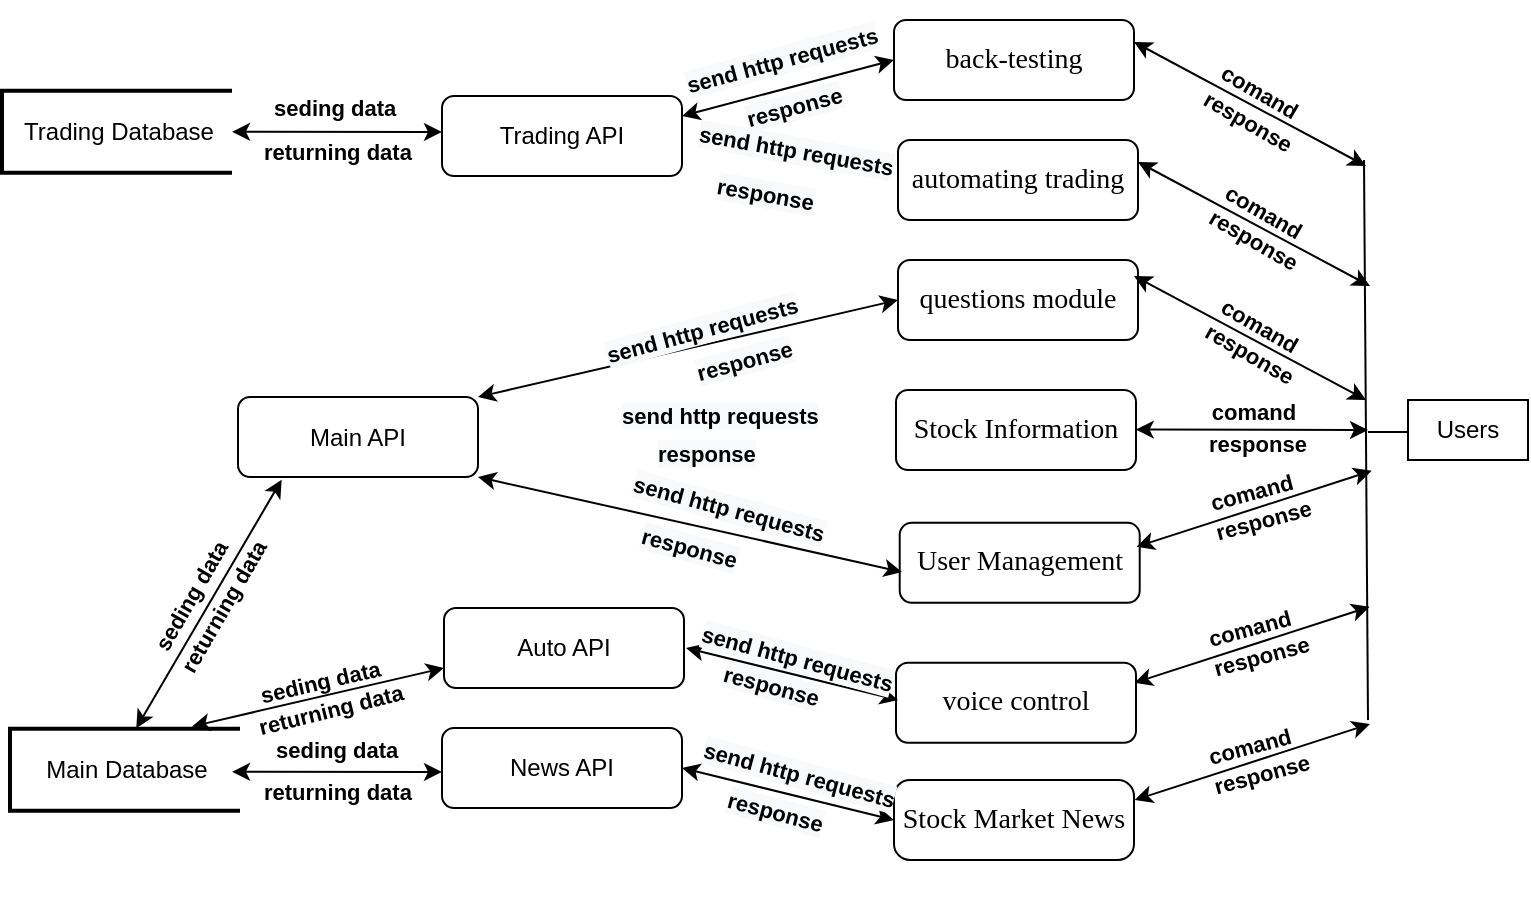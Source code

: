 <mxfile version="18.1.2" type="github">
  <diagram id="C5RBs43oDa-KdzZeNtuy" name="Page-1">
    <mxGraphModel dx="1550" dy="407" grid="1" gridSize="10" guides="1" tooltips="1" connect="1" arrows="1" fold="1" page="1" pageScale="1" pageWidth="827" pageHeight="1169" math="0" shadow="0">
      <root>
        <mxCell id="WIyWlLk6GJQsqaUBKTNV-0" />
        <mxCell id="WIyWlLk6GJQsqaUBKTNV-1" parent="WIyWlLk6GJQsqaUBKTNV-0" />
        <mxCell id="wvQzWiMlblMlw7H_hbkp-0" value="Users" style="rounded=0;whiteSpace=wrap;html=1;" parent="WIyWlLk6GJQsqaUBKTNV-1" vertex="1">
          <mxGeometry x="703" y="304" width="60" height="30" as="geometry" />
        </mxCell>
        <mxCell id="wvQzWiMlblMlw7H_hbkp-1" value="" style="endArrow=none;html=1;rounded=0;entryX=0;entryY=0.5;entryDx=0;entryDy=0;" parent="WIyWlLk6GJQsqaUBKTNV-1" edge="1">
          <mxGeometry width="50" height="50" relative="1" as="geometry">
            <mxPoint x="683" y="320" as="sourcePoint" />
            <mxPoint x="703" y="320" as="targetPoint" />
          </mxGeometry>
        </mxCell>
        <mxCell id="wvQzWiMlblMlw7H_hbkp-2" value="" style="endArrow=none;html=1;rounded=0;" parent="WIyWlLk6GJQsqaUBKTNV-1" edge="1">
          <mxGeometry width="50" height="50" relative="1" as="geometry">
            <mxPoint x="683" y="464" as="sourcePoint" />
            <mxPoint x="681" y="184" as="targetPoint" />
          </mxGeometry>
        </mxCell>
        <mxCell id="wvQzWiMlblMlw7H_hbkp-4" value="&lt;p class=&quot;MsoNormal&quot;&gt;&lt;span style=&quot;font-family: &amp;#34;times new roman&amp;#34; ; font-size: 10.5pt&quot;&gt;Stock Market News&lt;/span&gt;&lt;/p&gt;" style="rounded=1;whiteSpace=wrap;html=1;fontSize=12;glass=0;strokeWidth=1;shadow=0;arcSize=20;" parent="WIyWlLk6GJQsqaUBKTNV-1" vertex="1">
          <mxGeometry x="446" y="494" width="120" height="40" as="geometry" />
        </mxCell>
        <mxCell id="wvQzWiMlblMlw7H_hbkp-5" value="&lt;p class=&quot;MsoNormal&quot;&gt;&lt;span style=&quot;font-family: &amp;#34;times new roman&amp;#34; ; font-size: 10.5pt&quot;&gt;User &lt;/span&gt;&lt;span style=&quot;font-family: &amp;#34;times new roman&amp;#34; ; font-size: 10.5pt&quot;&gt;M&lt;/span&gt;&lt;span style=&quot;font-family: &amp;#34;times new roman&amp;#34; ; font-size: 10.5pt&quot;&gt;anagement&lt;/span&gt;&lt;/p&gt;" style="rounded=1;whiteSpace=wrap;html=1;fontSize=12;glass=0;strokeWidth=1;shadow=0;" parent="WIyWlLk6GJQsqaUBKTNV-1" vertex="1">
          <mxGeometry x="448.85" y="365.42" width="120" height="40" as="geometry" />
        </mxCell>
        <mxCell id="wvQzWiMlblMlw7H_hbkp-6" value="&lt;p class=&quot;MsoNormal&quot;&gt;&lt;span style=&quot;font-family: &amp;#34;times new roman&amp;#34; ; font-size: 10.5pt&quot;&gt;Stock&amp;nbsp;&lt;/span&gt;&lt;span style=&quot;font-family: &amp;#34;times new roman&amp;#34; ; font-size: 10.5pt&quot;&gt;I&lt;/span&gt;&lt;span style=&quot;font-family: &amp;#34;times new roman&amp;#34; ; font-size: 10.5pt&quot;&gt;nformation&lt;/span&gt;&lt;br&gt;&lt;/p&gt;" style="rounded=1;whiteSpace=wrap;html=1;fontSize=12;glass=0;strokeWidth=1;shadow=0;" parent="WIyWlLk6GJQsqaUBKTNV-1" vertex="1">
          <mxGeometry x="447" y="299" width="120" height="40" as="geometry" />
        </mxCell>
        <mxCell id="wvQzWiMlblMlw7H_hbkp-9" value="&lt;p class=&quot;MsoNormal&quot;&gt;&lt;font face=&quot;times new roman&quot;&gt;&lt;span style=&quot;font-size: 14px&quot;&gt;voice control&lt;/span&gt;&lt;/font&gt;&lt;/p&gt;" style="rounded=1;whiteSpace=wrap;html=1;fontSize=12;glass=0;strokeWidth=1;shadow=0;" parent="WIyWlLk6GJQsqaUBKTNV-1" vertex="1">
          <mxGeometry x="447" y="435.4" width="120" height="40" as="geometry" />
        </mxCell>
        <mxCell id="wvQzWiMlblMlw7H_hbkp-10" value="&lt;p class=&quot;MsoNormal&quot;&gt;&lt;span style=&quot;font-family: &amp;#34;times new roman&amp;#34; ; font-size: 10.5pt&quot;&gt;questions&amp;nbsp;&lt;/span&gt;&lt;span style=&quot;font-family: &amp;#34;times new roman&amp;#34; ; font-size: 10.5pt&quot;&gt;module&lt;/span&gt;&lt;/p&gt;" style="rounded=1;whiteSpace=wrap;html=1;fontSize=12;glass=0;strokeWidth=1;shadow=0;" parent="WIyWlLk6GJQsqaUBKTNV-1" vertex="1">
          <mxGeometry x="448" y="234" width="120" height="40" as="geometry" />
        </mxCell>
        <mxCell id="wvQzWiMlblMlw7H_hbkp-11" value="&lt;p class=&quot;MsoNormal&quot;&gt;&lt;span style=&quot;color: rgba(0 , 0 , 0 , 0) ; font-family: monospace ; font-size: 0px&quot;&gt;%3CmxGraphModel%3E%3Croot%3E%3CmxCell%20id%3D%220%22%2F%3E%3CmxCell%20id%3D%221%22%20parent%3D%220%22%2F%3E%3CmxCell%20id%3D%222%22%20value%3D%22%26lt%3Bp%20class%3D%26quot%3BMsoNormal%26quot%3B%26gt%3B%26lt%3Bspan%20style%3D%26quot%3Bfont-family%3A%20%26amp%3B%2334%3Btimes%20new%20roman%26amp%3B%2334%3B%20%3B%20font-size%3A%2010.5pt%26quot%3B%26gt%3Bquestions%26amp%3Bnbsp%3B%26lt%3B%2Fspan%26gt%3B%26lt%3Bspan%20style%3D%26quot%3Bfont-family%3A%20%26amp%3B%2334%3Btimes%20new%20roman%26amp%3B%2334%3B%20%3B%20font-size%3A%2010.5pt%26quot%3B%26gt%3Bmodule%26lt%3B%2Fspan%26gt%3B%26lt%3B%2Fp%26gt%3B%22%20style%3D%22rounded%3D1%3BwhiteSpace%3Dwrap%3Bhtml%3D1%3BfontSize%3D12%3Bglass%3D0%3BstrokeWidth%3D1%3Bshadow%3D0%3B%22%20vertex%3D%221%22%20parent%3D%221%22%3E%3CmxGeometry%20x%3D%22420%22%20y%3D%22100%22%20width%3D%22120%22%20height%3D%2240%22%20as%3D%22geometry%22%2F%3E%3C%2FmxCell%3E%3C%2Froot%3E%3C%2FmxGraphModel%3E&lt;/span&gt;&lt;span style=&quot;font-family: &amp;#34;times new roman&amp;#34; ; font-size: 10.5pt&quot;&gt;back-testing&lt;/span&gt;&lt;br&gt;&lt;/p&gt;" style="rounded=1;whiteSpace=wrap;html=1;fontSize=12;glass=0;strokeWidth=1;shadow=0;" parent="WIyWlLk6GJQsqaUBKTNV-1" vertex="1">
          <mxGeometry x="446" y="114.01" width="120" height="40" as="geometry" />
        </mxCell>
        <mxCell id="wvQzWiMlblMlw7H_hbkp-12" value="&lt;p class=&quot;MsoNormal&quot;&gt;&lt;span style=&quot;font-family: &amp;#34;times new roman&amp;#34; ; font-size: 10.5pt&quot;&gt;automating&amp;nbsp;&lt;/span&gt;&lt;span style=&quot;font-family: &amp;#34;times new roman&amp;#34; ; font-size: 10.5pt&quot;&gt;trading&lt;/span&gt;&lt;/p&gt;" style="rounded=1;whiteSpace=wrap;html=1;fontSize=12;glass=0;strokeWidth=1;shadow=0;" parent="WIyWlLk6GJQsqaUBKTNV-1" vertex="1">
          <mxGeometry x="448" y="174" width="120" height="40" as="geometry" />
        </mxCell>
        <mxCell id="wvQzWiMlblMlw7H_hbkp-30" value="" style="group;rotation=-45;" parent="WIyWlLk6GJQsqaUBKTNV-1" vertex="1" connectable="0">
          <mxGeometry x="572.85" y="326.42" width="109.15" height="69.98" as="geometry" />
        </mxCell>
        <mxCell id="wvQzWiMlblMlw7H_hbkp-22" value="" style="endArrow=classic;startArrow=classic;html=1;rounded=0;fontSize=12;exitX=1;exitY=0.5;exitDx=0;exitDy=0;" parent="wvQzWiMlblMlw7H_hbkp-30" edge="1">
          <mxGeometry width="50" height="50" relative="1" as="geometry">
            <mxPoint x="-5.646" y="50.999" as="sourcePoint" />
            <mxPoint x="111.973" y="13.0" as="targetPoint" />
          </mxGeometry>
        </mxCell>
        <mxCell id="wvQzWiMlblMlw7H_hbkp-28" value="&lt;font style=&quot;font-size: 11px&quot;&gt;&lt;b&gt;comand&lt;/b&gt;&lt;/font&gt;" style="text;html=1;strokeColor=none;fillColor=none;align=center;verticalAlign=middle;whiteSpace=wrap;rounded=0;fontSize=12;rotation=-15;" parent="wvQzWiMlblMlw7H_hbkp-30" vertex="1">
          <mxGeometry x="24.465" y="9.0" width="56.457" height="30.0" as="geometry" />
        </mxCell>
        <mxCell id="wvQzWiMlblMlw7H_hbkp-29" value="&lt;span style=&quot;font-size: 11px&quot;&gt;&lt;b&gt;response&lt;/b&gt;&lt;/span&gt;" style="text;html=1;strokeColor=none;fillColor=none;align=center;verticalAlign=middle;whiteSpace=wrap;rounded=0;fontSize=12;rotation=-15;" parent="wvQzWiMlblMlw7H_hbkp-30" vertex="1">
          <mxGeometry x="30.11" y="23.0" width="56.457" height="30.0" as="geometry" />
        </mxCell>
        <mxCell id="wvQzWiMlblMlw7H_hbkp-31" value="" style="group" parent="WIyWlLk6GJQsqaUBKTNV-1" vertex="1" connectable="0">
          <mxGeometry x="568" y="182.01" width="116" height="69.981" as="geometry" />
        </mxCell>
        <mxCell id="wvQzWiMlblMlw7H_hbkp-32" value="" style="endArrow=classic;startArrow=classic;html=1;rounded=0;fontSize=12;exitX=1;exitY=0.5;exitDx=0;exitDy=0;" parent="wvQzWiMlblMlw7H_hbkp-31" edge="1">
          <mxGeometry width="50" height="50" relative="1" as="geometry">
            <mxPoint y="2.99" as="sourcePoint" />
            <mxPoint x="116" y="64.99" as="targetPoint" />
          </mxGeometry>
        </mxCell>
        <mxCell id="wvQzWiMlblMlw7H_hbkp-33" value="&lt;font style=&quot;font-size: 11px&quot;&gt;&lt;b&gt;comand&lt;/b&gt;&lt;/font&gt;" style="text;html=1;strokeColor=none;fillColor=none;align=center;verticalAlign=middle;whiteSpace=wrap;rounded=0;fontSize=12;rotation=30;" parent="wvQzWiMlblMlw7H_hbkp-31" vertex="1">
          <mxGeometry x="33" y="12.99" width="60" height="30" as="geometry" />
        </mxCell>
        <mxCell id="wvQzWiMlblMlw7H_hbkp-34" value="&lt;span style=&quot;font-size: 11px&quot;&gt;&lt;b&gt;response&lt;/b&gt;&lt;/span&gt;" style="text;html=1;strokeColor=none;fillColor=none;align=center;verticalAlign=middle;whiteSpace=wrap;rounded=0;fontSize=12;rotation=30;" parent="wvQzWiMlblMlw7H_hbkp-31" vertex="1">
          <mxGeometry x="28" y="26.99" width="60" height="30" as="geometry" />
        </mxCell>
        <mxCell id="wvQzWiMlblMlw7H_hbkp-35" value="" style="group" parent="WIyWlLk6GJQsqaUBKTNV-1" vertex="1" connectable="0">
          <mxGeometry x="566" y="239.0" width="116" height="69.981" as="geometry" />
        </mxCell>
        <mxCell id="wvQzWiMlblMlw7H_hbkp-36" value="" style="endArrow=classic;startArrow=classic;html=1;rounded=0;fontSize=12;exitX=1;exitY=0.5;exitDx=0;exitDy=0;" parent="wvQzWiMlblMlw7H_hbkp-35" edge="1">
          <mxGeometry width="50" height="50" relative="1" as="geometry">
            <mxPoint y="2.99" as="sourcePoint" />
            <mxPoint x="116" y="64.99" as="targetPoint" />
          </mxGeometry>
        </mxCell>
        <mxCell id="wvQzWiMlblMlw7H_hbkp-37" value="&lt;font style=&quot;font-size: 11px&quot;&gt;&lt;b&gt;comand&lt;/b&gt;&lt;/font&gt;" style="text;html=1;strokeColor=none;fillColor=none;align=center;verticalAlign=middle;whiteSpace=wrap;rounded=0;fontSize=12;rotation=30;" parent="wvQzWiMlblMlw7H_hbkp-35" vertex="1">
          <mxGeometry x="33" y="12.99" width="60" height="30" as="geometry" />
        </mxCell>
        <mxCell id="wvQzWiMlblMlw7H_hbkp-38" value="&lt;span style=&quot;font-size: 11px&quot;&gt;&lt;b&gt;response&lt;/b&gt;&lt;/span&gt;" style="text;html=1;strokeColor=none;fillColor=none;align=center;verticalAlign=middle;whiteSpace=wrap;rounded=0;fontSize=12;rotation=30;" parent="wvQzWiMlblMlw7H_hbkp-35" vertex="1">
          <mxGeometry x="28" y="26.99" width="60" height="30" as="geometry" />
        </mxCell>
        <mxCell id="wvQzWiMlblMlw7H_hbkp-39" value="" style="group;rotation=44;" parent="WIyWlLk6GJQsqaUBKTNV-1" vertex="1" connectable="0">
          <mxGeometry x="573.85" y="290.8" width="100" height="61" as="geometry" />
        </mxCell>
        <mxCell id="wvQzWiMlblMlw7H_hbkp-40" value="" style="endArrow=classic;startArrow=classic;html=1;rounded=0;fontSize=12;exitX=1;exitY=0.5;exitDx=0;exitDy=0;" parent="wvQzWiMlblMlw7H_hbkp-39" edge="1">
          <mxGeometry width="50" height="50" relative="1" as="geometry">
            <mxPoint x="-7" y="28" as="sourcePoint" />
            <mxPoint x="109.15" y="28.2" as="targetPoint" />
          </mxGeometry>
        </mxCell>
        <mxCell id="wvQzWiMlblMlw7H_hbkp-41" value="&lt;font style=&quot;font-size: 11px&quot;&gt;&lt;b&gt;comand&lt;/b&gt;&lt;/font&gt;" style="text;html=1;strokeColor=none;fillColor=none;align=center;verticalAlign=middle;whiteSpace=wrap;rounded=0;fontSize=12;rotation=0;" parent="wvQzWiMlblMlw7H_hbkp-39" vertex="1">
          <mxGeometry x="26" y="6" width="51.724" height="26.15" as="geometry" />
        </mxCell>
        <mxCell id="wvQzWiMlblMlw7H_hbkp-42" value="&lt;span style=&quot;font-size: 11px&quot;&gt;&lt;b&gt;response&lt;/b&gt;&lt;/span&gt;" style="text;html=1;strokeColor=none;fillColor=none;align=center;verticalAlign=middle;whiteSpace=wrap;rounded=0;fontSize=12;rotation=0;" parent="wvQzWiMlblMlw7H_hbkp-39" vertex="1">
          <mxGeometry x="28" y="22" width="51.724" height="26.15" as="geometry" />
        </mxCell>
        <mxCell id="wvQzWiMlblMlw7H_hbkp-44" value="" style="group" parent="WIyWlLk6GJQsqaUBKTNV-1" vertex="1" connectable="0">
          <mxGeometry x="566" y="122.01" width="116" height="69.981" as="geometry" />
        </mxCell>
        <mxCell id="wvQzWiMlblMlw7H_hbkp-45" value="" style="endArrow=classic;startArrow=classic;html=1;rounded=0;fontSize=12;exitX=1;exitY=0.5;exitDx=0;exitDy=0;" parent="wvQzWiMlblMlw7H_hbkp-44" edge="1">
          <mxGeometry width="50" height="50" relative="1" as="geometry">
            <mxPoint y="2.99" as="sourcePoint" />
            <mxPoint x="116" y="64.99" as="targetPoint" />
          </mxGeometry>
        </mxCell>
        <mxCell id="wvQzWiMlblMlw7H_hbkp-46" value="&lt;font style=&quot;font-size: 11px&quot;&gt;&lt;b&gt;comand&lt;/b&gt;&lt;/font&gt;" style="text;html=1;strokeColor=none;fillColor=none;align=center;verticalAlign=middle;whiteSpace=wrap;rounded=0;fontSize=12;rotation=30;" parent="wvQzWiMlblMlw7H_hbkp-44" vertex="1">
          <mxGeometry x="33" y="12.99" width="60" height="30" as="geometry" />
        </mxCell>
        <mxCell id="wvQzWiMlblMlw7H_hbkp-47" value="&lt;span style=&quot;font-size: 11px&quot;&gt;&lt;b&gt;response&lt;/b&gt;&lt;/span&gt;" style="text;html=1;strokeColor=none;fillColor=none;align=center;verticalAlign=middle;whiteSpace=wrap;rounded=0;fontSize=12;rotation=30;" parent="wvQzWiMlblMlw7H_hbkp-44" vertex="1">
          <mxGeometry x="27.25" y="26.79" width="60" height="33.01" as="geometry" />
        </mxCell>
        <mxCell id="wvQzWiMlblMlw7H_hbkp-54" value="" style="group;rotation=-45;" parent="WIyWlLk6GJQsqaUBKTNV-1" vertex="1" connectable="0">
          <mxGeometry x="571.85" y="394.42" width="109.15" height="69.98" as="geometry" />
        </mxCell>
        <mxCell id="wvQzWiMlblMlw7H_hbkp-55" value="" style="endArrow=classic;startArrow=classic;html=1;rounded=0;fontSize=12;exitX=1;exitY=0.5;exitDx=0;exitDy=0;" parent="wvQzWiMlblMlw7H_hbkp-54" edge="1">
          <mxGeometry width="50" height="50" relative="1" as="geometry">
            <mxPoint x="-5.646" y="50.999" as="sourcePoint" />
            <mxPoint x="111.973" y="13.0" as="targetPoint" />
          </mxGeometry>
        </mxCell>
        <mxCell id="wvQzWiMlblMlw7H_hbkp-56" value="&lt;font style=&quot;font-size: 11px&quot;&gt;&lt;b&gt;comand&lt;/b&gt;&lt;/font&gt;" style="text;html=1;strokeColor=none;fillColor=none;align=center;verticalAlign=middle;whiteSpace=wrap;rounded=0;fontSize=12;rotation=-15;" parent="wvQzWiMlblMlw7H_hbkp-54" vertex="1">
          <mxGeometry x="24.465" y="9.0" width="56.457" height="30.0" as="geometry" />
        </mxCell>
        <mxCell id="wvQzWiMlblMlw7H_hbkp-57" value="&lt;span style=&quot;font-size: 11px&quot;&gt;&lt;b&gt;response&lt;/b&gt;&lt;/span&gt;" style="text;html=1;strokeColor=none;fillColor=none;align=center;verticalAlign=middle;whiteSpace=wrap;rounded=0;fontSize=12;rotation=-15;" parent="wvQzWiMlblMlw7H_hbkp-54" vertex="1">
          <mxGeometry x="30.11" y="23.0" width="56.457" height="30.0" as="geometry" />
        </mxCell>
        <mxCell id="wvQzWiMlblMlw7H_hbkp-58" value="" style="group;rotation=-45;" parent="WIyWlLk6GJQsqaUBKTNV-1" vertex="1" connectable="0">
          <mxGeometry x="572" y="453" width="109.15" height="69.98" as="geometry" />
        </mxCell>
        <mxCell id="wvQzWiMlblMlw7H_hbkp-59" value="" style="endArrow=classic;startArrow=classic;html=1;rounded=0;fontSize=12;exitX=1;exitY=0.5;exitDx=0;exitDy=0;" parent="wvQzWiMlblMlw7H_hbkp-58" edge="1">
          <mxGeometry width="50" height="50" relative="1" as="geometry">
            <mxPoint x="-5.646" y="50.999" as="sourcePoint" />
            <mxPoint x="111.973" y="13.0" as="targetPoint" />
          </mxGeometry>
        </mxCell>
        <mxCell id="wvQzWiMlblMlw7H_hbkp-60" value="&lt;font style=&quot;font-size: 11px&quot;&gt;&lt;b&gt;comand&lt;/b&gt;&lt;/font&gt;" style="text;html=1;strokeColor=none;fillColor=none;align=center;verticalAlign=middle;whiteSpace=wrap;rounded=0;fontSize=12;rotation=-15;" parent="wvQzWiMlblMlw7H_hbkp-58" vertex="1">
          <mxGeometry x="24.465" y="9.0" width="56.457" height="30.0" as="geometry" />
        </mxCell>
        <mxCell id="wvQzWiMlblMlw7H_hbkp-61" value="&lt;span style=&quot;font-size: 11px&quot;&gt;&lt;b&gt;response&lt;/b&gt;&lt;/span&gt;" style="text;html=1;strokeColor=none;fillColor=none;align=center;verticalAlign=middle;whiteSpace=wrap;rounded=0;fontSize=12;rotation=-15;" parent="wvQzWiMlblMlw7H_hbkp-58" vertex="1">
          <mxGeometry x="30.11" y="23.0" width="56.457" height="30.0" as="geometry" />
        </mxCell>
        <mxCell id="wvQzWiMlblMlw7H_hbkp-79" value="Trading API" style="rounded=1;whiteSpace=wrap;html=1;fontSize=12;glass=0;strokeWidth=1;shadow=0;" parent="WIyWlLk6GJQsqaUBKTNV-1" vertex="1">
          <mxGeometry x="220" y="151.99" width="120" height="40" as="geometry" />
        </mxCell>
        <mxCell id="wvQzWiMlblMlw7H_hbkp-80" value="News API" style="rounded=1;whiteSpace=wrap;html=1;fontSize=12;glass=0;strokeWidth=1;shadow=0;" parent="WIyWlLk6GJQsqaUBKTNV-1" vertex="1">
          <mxGeometry x="220" y="467.99" width="120" height="40" as="geometry" />
        </mxCell>
        <mxCell id="wvQzWiMlblMlw7H_hbkp-81" value="Main API" style="rounded=1;whiteSpace=wrap;html=1;fontSize=12;glass=0;strokeWidth=1;shadow=0;" parent="WIyWlLk6GJQsqaUBKTNV-1" vertex="1">
          <mxGeometry x="118" y="302.5" width="120" height="40" as="geometry" />
        </mxCell>
        <mxCell id="wvQzWiMlblMlw7H_hbkp-82" value="&lt;font style=&quot;font-size: 12px&quot;&gt;Trading Database&lt;/font&gt;" style="strokeWidth=2;html=1;shape=mxgraph.flowchart.annotation_1;align=center;pointerEvents=1;fontSize=8;" parent="WIyWlLk6GJQsqaUBKTNV-1" vertex="1">
          <mxGeometry y="149.33" width="115" height="41" as="geometry" />
        </mxCell>
        <mxCell id="wvQzWiMlblMlw7H_hbkp-83" value="&lt;font style=&quot;font-size: 12px&quot;&gt;Main Database&lt;/font&gt;" style="strokeWidth=2;html=1;shape=mxgraph.flowchart.annotation_1;align=center;pointerEvents=1;fontSize=8;" parent="WIyWlLk6GJQsqaUBKTNV-1" vertex="1">
          <mxGeometry x="4" y="468.4" width="115" height="41" as="geometry" />
        </mxCell>
        <mxCell id="wvQzWiMlblMlw7H_hbkp-84" value="" style="endArrow=classic;startArrow=classic;html=1;rounded=0;fontSize=11;entryX=0;entryY=0.5;entryDx=0;entryDy=0;exitX=1;exitY=0.25;exitDx=0;exitDy=0;" parent="WIyWlLk6GJQsqaUBKTNV-1" source="wvQzWiMlblMlw7H_hbkp-79" target="wvQzWiMlblMlw7H_hbkp-11" edge="1">
          <mxGeometry width="50" height="50" relative="1" as="geometry">
            <mxPoint x="280" y="267" as="sourcePoint" />
            <mxPoint x="330" y="217" as="targetPoint" />
          </mxGeometry>
        </mxCell>
        <mxCell id="wvQzWiMlblMlw7H_hbkp-85" value="&lt;span style=&quot;color: rgb(0 , 0 , 0) ; font-family: &amp;#34;helvetica&amp;#34; ; font-style: normal ; letter-spacing: normal ; text-align: center ; text-indent: 0px ; text-transform: none ; word-spacing: 0px ; background-color: rgb(248 , 249 , 250) ; display: inline ; float: none&quot;&gt;&lt;font size=&quot;1&quot;&gt;&lt;b style=&quot;font-size: 11px&quot;&gt;send http requests&lt;/b&gt;&lt;/font&gt;&lt;/span&gt;" style="text;whiteSpace=wrap;html=1;rotation=-15;" parent="WIyWlLk6GJQsqaUBKTNV-1" vertex="1">
          <mxGeometry x="339.29" y="119.01" width="113.56" height="30" as="geometry" />
        </mxCell>
        <mxCell id="wvQzWiMlblMlw7H_hbkp-87" value="&lt;span style=&quot;color: rgb(0 , 0 , 0) ; font-family: &amp;#34;helvetica&amp;#34; ; font-style: normal ; letter-spacing: normal ; text-align: center ; text-indent: 0px ; text-transform: none ; word-spacing: 0px ; background-color: rgb(248 , 249 , 250) ; display: inline ; float: none&quot;&gt;&lt;font size=&quot;1&quot;&gt;&lt;b style=&quot;font-size: 11px&quot;&gt;response&lt;br&gt;&lt;/b&gt;&lt;/font&gt;&lt;/span&gt;" style="text;whiteSpace=wrap;html=1;rotation=-15;" parent="WIyWlLk6GJQsqaUBKTNV-1" vertex="1">
          <mxGeometry x="370.12" y="142.33" width="64.71" height="30" as="geometry" />
        </mxCell>
        <mxCell id="wvQzWiMlblMlw7H_hbkp-90" value="&lt;span style=&quot;color: rgb(0 , 0 , 0) ; font-family: &amp;#34;helvetica&amp;#34; ; font-style: normal ; letter-spacing: normal ; text-align: center ; text-indent: 0px ; text-transform: none ; word-spacing: 0px ; background-color: rgb(248 , 249 , 250) ; display: inline ; float: none&quot;&gt;&lt;font size=&quot;1&quot;&gt;&lt;b style=&quot;font-size: 11px&quot;&gt;send http requests&lt;/b&gt;&lt;/font&gt;&lt;/span&gt;" style="text;whiteSpace=wrap;html=1;rotation=10;" parent="WIyWlLk6GJQsqaUBKTNV-1" vertex="1">
          <mxGeometry x="346" y="166.33" width="113.56" height="30" as="geometry" />
        </mxCell>
        <mxCell id="wvQzWiMlblMlw7H_hbkp-91" value="&lt;span style=&quot;color: rgb(0 , 0 , 0) ; font-family: &amp;#34;helvetica&amp;#34; ; font-style: normal ; letter-spacing: normal ; text-align: center ; text-indent: 0px ; text-transform: none ; word-spacing: 0px ; background-color: rgb(248 , 249 , 250) ; display: inline ; float: none&quot;&gt;&lt;font size=&quot;1&quot;&gt;&lt;b style=&quot;font-size: 11px&quot;&gt;response&lt;br&gt;&lt;/b&gt;&lt;/font&gt;&lt;/span&gt;" style="text;whiteSpace=wrap;html=1;rotation=10;" parent="WIyWlLk6GJQsqaUBKTNV-1" vertex="1">
          <mxGeometry x="355" y="188" width="64.71" height="30" as="geometry" />
        </mxCell>
        <mxCell id="wvQzWiMlblMlw7H_hbkp-92" value="" style="endArrow=classic;startArrow=classic;html=1;rounded=0;fontSize=11;exitX=1;exitY=0;exitDx=0;exitDy=0;entryX=0;entryY=0.5;entryDx=0;entryDy=0;" parent="WIyWlLk6GJQsqaUBKTNV-1" source="wvQzWiMlblMlw7H_hbkp-81" target="wvQzWiMlblMlw7H_hbkp-10" edge="1">
          <mxGeometry width="50" height="50" relative="1" as="geometry">
            <mxPoint x="410" y="340" as="sourcePoint" />
            <mxPoint x="460" y="290" as="targetPoint" />
          </mxGeometry>
        </mxCell>
        <mxCell id="wvQzWiMlblMlw7H_hbkp-93" value="&lt;span style=&quot;color: rgb(0 , 0 , 0) ; font-family: &amp;#34;helvetica&amp;#34; ; font-style: normal ; letter-spacing: normal ; text-align: center ; text-indent: 0px ; text-transform: none ; word-spacing: 0px ; background-color: rgb(248 , 249 , 250) ; display: inline ; float: none&quot;&gt;&lt;font size=&quot;1&quot;&gt;&lt;b style=&quot;font-size: 11px&quot;&gt;send http requests&lt;/b&gt;&lt;/font&gt;&lt;/span&gt;" style="text;whiteSpace=wrap;html=1;rotation=-15;" parent="WIyWlLk6GJQsqaUBKTNV-1" vertex="1">
          <mxGeometry x="299.29" y="254.01" width="113.56" height="30" as="geometry" />
        </mxCell>
        <mxCell id="wvQzWiMlblMlw7H_hbkp-94" value="&lt;span style=&quot;color: rgb(0 , 0 , 0) ; font-family: &amp;#34;helvetica&amp;#34; ; font-style: normal ; letter-spacing: normal ; text-align: center ; text-indent: 0px ; text-transform: none ; word-spacing: 0px ; background-color: rgb(248 , 249 , 250) ; display: inline ; float: none&quot;&gt;&lt;font size=&quot;1&quot;&gt;&lt;b style=&quot;font-size: 11px&quot;&gt;response&lt;br&gt;&lt;/b&gt;&lt;/font&gt;&lt;/span&gt;" style="text;whiteSpace=wrap;html=1;rotation=-15;" parent="WIyWlLk6GJQsqaUBKTNV-1" vertex="1">
          <mxGeometry x="345" y="269" width="64.71" height="30" as="geometry" />
        </mxCell>
        <mxCell id="wvQzWiMlblMlw7H_hbkp-96" value="&lt;span style=&quot;color: rgb(0 , 0 , 0) ; font-family: &amp;#34;helvetica&amp;#34; ; font-style: normal ; letter-spacing: normal ; text-align: center ; text-indent: 0px ; text-transform: none ; word-spacing: 0px ; background-color: rgb(248 , 249 , 250) ; display: inline ; float: none&quot;&gt;&lt;font size=&quot;1&quot;&gt;&lt;b style=&quot;font-size: 11px&quot;&gt;send http requests&lt;/b&gt;&lt;/font&gt;&lt;/span&gt;" style="text;whiteSpace=wrap;html=1;rotation=0;" parent="WIyWlLk6GJQsqaUBKTNV-1" vertex="1">
          <mxGeometry x="308.15" y="298.42" width="113.56" height="30" as="geometry" />
        </mxCell>
        <mxCell id="wvQzWiMlblMlw7H_hbkp-98" value="&lt;span style=&quot;color: rgb(0 , 0 , 0) ; font-family: &amp;#34;helvetica&amp;#34; ; font-style: normal ; letter-spacing: normal ; text-align: center ; text-indent: 0px ; text-transform: none ; word-spacing: 0px ; background-color: rgb(248 , 249 , 250) ; display: inline ; float: none&quot;&gt;&lt;font size=&quot;1&quot;&gt;&lt;b style=&quot;font-size: 11px&quot;&gt;response&lt;br&gt;&lt;/b&gt;&lt;/font&gt;&lt;/span&gt;" style="text;whiteSpace=wrap;html=1;rotation=0;" parent="WIyWlLk6GJQsqaUBKTNV-1" vertex="1">
          <mxGeometry x="326" y="317.42" width="64.71" height="30" as="geometry" />
        </mxCell>
        <mxCell id="wvQzWiMlblMlw7H_hbkp-99" value="" style="endArrow=classic;startArrow=classic;html=1;rounded=0;fontSize=11;exitX=1;exitY=1;exitDx=0;exitDy=0;" parent="WIyWlLk6GJQsqaUBKTNV-1" source="wvQzWiMlblMlw7H_hbkp-81" edge="1">
          <mxGeometry width="50" height="50" relative="1" as="geometry">
            <mxPoint x="273" y="438.5" as="sourcePoint" />
            <mxPoint x="450" y="390" as="targetPoint" />
          </mxGeometry>
        </mxCell>
        <mxCell id="wvQzWiMlblMlw7H_hbkp-100" value="&lt;span style=&quot;color: rgb(0 , 0 , 0) ; font-family: &amp;#34;helvetica&amp;#34; ; font-style: normal ; letter-spacing: normal ; text-align: center ; text-indent: 0px ; text-transform: none ; word-spacing: 0px ; background-color: rgb(248 , 249 , 250) ; display: inline ; float: none&quot;&gt;&lt;font size=&quot;1&quot;&gt;&lt;b style=&quot;font-size: 11px&quot;&gt;send http requests&lt;/b&gt;&lt;/font&gt;&lt;/span&gt;" style="text;whiteSpace=wrap;html=1;rotation=15;" parent="WIyWlLk6GJQsqaUBKTNV-1" vertex="1">
          <mxGeometry x="312.15" y="345.42" width="113.56" height="30" as="geometry" />
        </mxCell>
        <mxCell id="wvQzWiMlblMlw7H_hbkp-101" value="&lt;span style=&quot;color: rgb(0 , 0 , 0) ; font-family: &amp;#34;helvetica&amp;#34; ; font-style: normal ; letter-spacing: normal ; text-align: center ; text-indent: 0px ; text-transform: none ; word-spacing: 0px ; background-color: rgb(248 , 249 , 250) ; display: inline ; float: none&quot;&gt;&lt;font size=&quot;1&quot;&gt;&lt;b style=&quot;font-size: 11px&quot;&gt;response&lt;br&gt;&lt;/b&gt;&lt;/font&gt;&lt;/span&gt;" style="text;whiteSpace=wrap;html=1;rotation=15;" parent="WIyWlLk6GJQsqaUBKTNV-1" vertex="1">
          <mxGeometry x="317" y="365.42" width="64.71" height="30" as="geometry" />
        </mxCell>
        <mxCell id="wvQzWiMlblMlw7H_hbkp-102" value="" style="endArrow=classic;startArrow=classic;html=1;rounded=0;fontSize=11;exitX=1;exitY=0.5;exitDx=0;exitDy=0;entryX=0;entryY=0.5;entryDx=0;entryDy=0;" parent="WIyWlLk6GJQsqaUBKTNV-1" source="wvQzWiMlblMlw7H_hbkp-80" target="wvQzWiMlblMlw7H_hbkp-4" edge="1">
          <mxGeometry width="50" height="50" relative="1" as="geometry">
            <mxPoint x="259.83" y="467.99" as="sourcePoint" />
            <mxPoint x="450" y="510" as="targetPoint" />
          </mxGeometry>
        </mxCell>
        <mxCell id="wvQzWiMlblMlw7H_hbkp-103" value="&lt;span style=&quot;color: rgb(0 , 0 , 0) ; font-family: &amp;#34;helvetica&amp;#34; ; font-style: normal ; letter-spacing: normal ; text-align: center ; text-indent: 0px ; text-transform: none ; word-spacing: 0px ; background-color: rgb(248 , 249 , 250) ; display: inline ; float: none&quot;&gt;&lt;font size=&quot;1&quot;&gt;&lt;b style=&quot;font-size: 11px&quot;&gt;send http requests&lt;/b&gt;&lt;/font&gt;&lt;/span&gt;" style="text;whiteSpace=wrap;html=1;rotation=15;" parent="WIyWlLk6GJQsqaUBKTNV-1" vertex="1">
          <mxGeometry x="347.29" y="479.01" width="113.56" height="30" as="geometry" />
        </mxCell>
        <mxCell id="wvQzWiMlblMlw7H_hbkp-104" value="&lt;span style=&quot;color: rgb(0 , 0 , 0) ; font-family: &amp;#34;helvetica&amp;#34; ; font-style: normal ; letter-spacing: normal ; text-align: center ; text-indent: 0px ; text-transform: none ; word-spacing: 0px ; background-color: rgb(248 , 249 , 250) ; display: inline ; float: none&quot;&gt;&lt;font size=&quot;1&quot;&gt;&lt;b style=&quot;font-size: 11px&quot;&gt;response&lt;br&gt;&lt;/b&gt;&lt;/font&gt;&lt;/span&gt;" style="text;whiteSpace=wrap;html=1;rotation=15;" parent="WIyWlLk6GJQsqaUBKTNV-1" vertex="1">
          <mxGeometry x="360" y="497.42" width="64.71" height="30" as="geometry" />
        </mxCell>
        <mxCell id="wvQzWiMlblMlw7H_hbkp-107" value="" style="endArrow=classic;startArrow=classic;html=1;rounded=0;fontSize=11;entryX=0;entryY=0.5;entryDx=0;entryDy=0;" parent="WIyWlLk6GJQsqaUBKTNV-1" source="wvQzWiMlblMlw7H_hbkp-82" edge="1">
          <mxGeometry width="50" height="50" relative="1" as="geometry">
            <mxPoint x="145.0" y="173.83" as="sourcePoint" />
            <mxPoint x="220.0" y="169.99" as="targetPoint" />
          </mxGeometry>
        </mxCell>
        <mxCell id="wvQzWiMlblMlw7H_hbkp-108" value="&lt;span style=&quot;font-family: &amp;#34;helvetica&amp;#34; ; text-align: center&quot;&gt;&lt;font style=&quot;font-size: 11px&quot;&gt;&lt;b&gt;returning data&amp;nbsp;&lt;/b&gt;&lt;/font&gt;&lt;/span&gt;" style="text;whiteSpace=wrap;html=1;rotation=0;" parent="WIyWlLk6GJQsqaUBKTNV-1" vertex="1">
          <mxGeometry x="129" y="166" width="85" height="24" as="geometry" />
        </mxCell>
        <mxCell id="wvQzWiMlblMlw7H_hbkp-109" value="&lt;span style=&quot;font-family: &amp;#34;helvetica&amp;#34; ; text-align: center&quot;&gt;&lt;font style=&quot;font-size: 11px&quot;&gt;&lt;b&gt;seding data&lt;/b&gt;&lt;/font&gt;&lt;/span&gt;" style="text;whiteSpace=wrap;html=1;rotation=0;" parent="WIyWlLk6GJQsqaUBKTNV-1" vertex="1">
          <mxGeometry x="134" y="144" width="85" height="24" as="geometry" />
        </mxCell>
        <mxCell id="wvQzWiMlblMlw7H_hbkp-115" value="" style="endArrow=classic;startArrow=classic;html=1;rounded=0;fontSize=11;entryX=0;entryY=0.5;entryDx=0;entryDy=0;" parent="WIyWlLk6GJQsqaUBKTNV-1" edge="1">
          <mxGeometry width="50" height="50" relative="1" as="geometry">
            <mxPoint x="115.0" y="489.887" as="sourcePoint" />
            <mxPoint x="220.0" y="489.99" as="targetPoint" />
          </mxGeometry>
        </mxCell>
        <mxCell id="wvQzWiMlblMlw7H_hbkp-116" value="&lt;span style=&quot;font-family: &amp;#34;helvetica&amp;#34; ; text-align: center&quot;&gt;&lt;font style=&quot;font-size: 11px&quot;&gt;&lt;b&gt;returning data&amp;nbsp;&lt;/b&gt;&lt;/font&gt;&lt;/span&gt;" style="text;whiteSpace=wrap;html=1;rotation=0;" parent="WIyWlLk6GJQsqaUBKTNV-1" vertex="1">
          <mxGeometry x="129" y="486" width="85" height="24" as="geometry" />
        </mxCell>
        <mxCell id="wvQzWiMlblMlw7H_hbkp-117" value="&lt;span style=&quot;font-family: &amp;#34;helvetica&amp;#34; ; text-align: center&quot;&gt;&lt;font style=&quot;font-size: 11px&quot;&gt;&lt;b&gt;seding data&lt;/b&gt;&lt;/font&gt;&lt;/span&gt;" style="text;whiteSpace=wrap;html=1;rotation=0;" parent="WIyWlLk6GJQsqaUBKTNV-1" vertex="1">
          <mxGeometry x="135" y="465" width="85" height="24" as="geometry" />
        </mxCell>
        <mxCell id="wvQzWiMlblMlw7H_hbkp-124" value="" style="endArrow=classic;startArrow=classic;html=1;rounded=0;fontSize=11;entryX=0.182;entryY=1.033;entryDx=0;entryDy=0;entryPerimeter=0;exitX=0.549;exitY=-0.008;exitDx=0;exitDy=0;exitPerimeter=0;" parent="WIyWlLk6GJQsqaUBKTNV-1" source="wvQzWiMlblMlw7H_hbkp-83" target="wvQzWiMlblMlw7H_hbkp-81" edge="1">
          <mxGeometry width="50" height="50" relative="1" as="geometry">
            <mxPoint x="78.0" y="449" as="sourcePoint" />
            <mxPoint x="130.0" y="358" as="targetPoint" />
          </mxGeometry>
        </mxCell>
        <mxCell id="wvQzWiMlblMlw7H_hbkp-125" value="&lt;span style=&quot;font-family: &amp;#34;helvetica&amp;#34; ; text-align: center&quot;&gt;&lt;font style=&quot;font-size: 11px&quot;&gt;&lt;b&gt;returning data&amp;nbsp;&lt;/b&gt;&lt;/font&gt;&lt;/span&gt;" style="text;whiteSpace=wrap;html=1;rotation=-60;" parent="WIyWlLk6GJQsqaUBKTNV-1" vertex="1">
          <mxGeometry x="68.0" y="391" width="85" height="24" as="geometry" />
        </mxCell>
        <mxCell id="wvQzWiMlblMlw7H_hbkp-126" value="&lt;span style=&quot;font-family: &amp;#34;helvetica&amp;#34; ; text-align: center&quot;&gt;&lt;font style=&quot;font-size: 11px&quot;&gt;&lt;b&gt;seding data&lt;/b&gt;&lt;/font&gt;&lt;/span&gt;" style="text;whiteSpace=wrap;html=1;rotation=-60;" parent="WIyWlLk6GJQsqaUBKTNV-1" vertex="1">
          <mxGeometry x="55.0" y="380" width="85" height="24" as="geometry" />
        </mxCell>
        <mxCell id="CptHNmRMP6npDfdPWrn0-0" value="Auto API" style="rounded=1;whiteSpace=wrap;html=1;fontSize=12;glass=0;strokeWidth=1;shadow=0;" vertex="1" parent="WIyWlLk6GJQsqaUBKTNV-1">
          <mxGeometry x="221" y="407.99" width="120" height="40" as="geometry" />
        </mxCell>
        <mxCell id="CptHNmRMP6npDfdPWrn0-1" value="" style="endArrow=classic;startArrow=classic;html=1;rounded=0;fontSize=11;exitX=1;exitY=0.5;exitDx=0;exitDy=0;entryX=0;entryY=0.5;entryDx=0;entryDy=0;" edge="1" parent="WIyWlLk6GJQsqaUBKTNV-1">
          <mxGeometry width="50" height="50" relative="1" as="geometry">
            <mxPoint x="342" y="427.99" as="sourcePoint" />
            <mxPoint x="448.0" y="454" as="targetPoint" />
          </mxGeometry>
        </mxCell>
        <mxCell id="CptHNmRMP6npDfdPWrn0-2" value="&lt;span style=&quot;color: rgb(0 , 0 , 0) ; font-family: &amp;#34;helvetica&amp;#34; ; font-style: normal ; letter-spacing: normal ; text-align: center ; text-indent: 0px ; text-transform: none ; word-spacing: 0px ; background-color: rgb(248 , 249 , 250) ; display: inline ; float: none&quot;&gt;&lt;font size=&quot;1&quot;&gt;&lt;b style=&quot;font-size: 11px&quot;&gt;response&lt;br&gt;&lt;/b&gt;&lt;/font&gt;&lt;/span&gt;" style="text;whiteSpace=wrap;html=1;rotation=15;" vertex="1" parent="WIyWlLk6GJQsqaUBKTNV-1">
          <mxGeometry x="358" y="434.42" width="64.71" height="30" as="geometry" />
        </mxCell>
        <mxCell id="CptHNmRMP6npDfdPWrn0-3" value="&lt;span style=&quot;color: rgb(0 , 0 , 0) ; font-family: &amp;#34;helvetica&amp;#34; ; font-style: normal ; letter-spacing: normal ; text-align: center ; text-indent: 0px ; text-transform: none ; word-spacing: 0px ; background-color: rgb(248 , 249 , 250) ; display: inline ; float: none&quot;&gt;&lt;font size=&quot;1&quot;&gt;&lt;b style=&quot;font-size: 11px&quot;&gt;send http requests&lt;/b&gt;&lt;/font&gt;&lt;/span&gt;" style="text;whiteSpace=wrap;html=1;rotation=15;" vertex="1" parent="WIyWlLk6GJQsqaUBKTNV-1">
          <mxGeometry x="346.29" y="421.01" width="113.56" height="30" as="geometry" />
        </mxCell>
        <mxCell id="CptHNmRMP6npDfdPWrn0-4" value="" style="endArrow=classic;startArrow=classic;html=1;rounded=0;fontSize=11;entryX=0;entryY=0.75;entryDx=0;entryDy=0;exitX=0.791;exitY=-0.028;exitDx=0;exitDy=0;exitPerimeter=0;" edge="1" parent="WIyWlLk6GJQsqaUBKTNV-1" source="wvQzWiMlblMlw7H_hbkp-83" target="CptHNmRMP6npDfdPWrn0-0">
          <mxGeometry width="50" height="50" relative="1" as="geometry">
            <mxPoint x="115.0" y="449.887" as="sourcePoint" />
            <mxPoint x="220.0" y="449.99" as="targetPoint" />
          </mxGeometry>
        </mxCell>
        <mxCell id="CptHNmRMP6npDfdPWrn0-5" value="&lt;span style=&quot;font-family: &amp;#34;helvetica&amp;#34; ; text-align: center&quot;&gt;&lt;font style=&quot;font-size: 11px&quot;&gt;&lt;b&gt;seding data&lt;/b&gt;&lt;/font&gt;&lt;/span&gt;" style="text;whiteSpace=wrap;html=1;rotation=347;" vertex="1" parent="WIyWlLk6GJQsqaUBKTNV-1">
          <mxGeometry x="126" y="429" width="85" height="24" as="geometry" />
        </mxCell>
        <mxCell id="CptHNmRMP6npDfdPWrn0-6" value="&lt;span style=&quot;font-family: &amp;#34;helvetica&amp;#34; ; text-align: center&quot;&gt;&lt;font style=&quot;font-size: 11px&quot;&gt;&lt;b&gt;returning data&amp;nbsp;&lt;/b&gt;&lt;/font&gt;&lt;/span&gt;" style="text;whiteSpace=wrap;html=1;rotation=346;" vertex="1" parent="WIyWlLk6GJQsqaUBKTNV-1">
          <mxGeometry x="125" y="444" width="85" height="24" as="geometry" />
        </mxCell>
      </root>
    </mxGraphModel>
  </diagram>
</mxfile>

